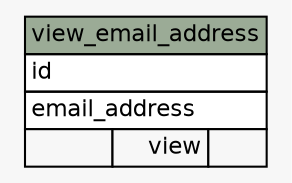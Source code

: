 // dot 2.38.0 on Linux 3.19.0-18-generic
// SchemaSpy rev 590
digraph "view_email_address" {
  graph [
    rankdir="RL"
    bgcolor="#f7f7f7"
    nodesep="0.18"
    ranksep="0.46"
    fontname="Helvetica"
    fontsize="11"
  ];
  node [
    fontname="Helvetica"
    fontsize="11"
    shape="plaintext"
  ];
  edge [
    arrowsize="0.8"
  ];
  "view_email_address" [
    label=<
    <TABLE BORDER="0" CELLBORDER="1" CELLSPACING="0" BGCOLOR="#ffffff">
      <TR><TD COLSPAN="3" BGCOLOR="#9bab96" ALIGN="CENTER">view_email_address</TD></TR>
      <TR><TD PORT="id" COLSPAN="3" ALIGN="LEFT">id</TD></TR>
      <TR><TD PORT="email_address" COLSPAN="3" ALIGN="LEFT">email_address</TD></TR>
      <TR><TD ALIGN="LEFT" BGCOLOR="#f7f7f7">  </TD><TD ALIGN="RIGHT" BGCOLOR="#f7f7f7">view</TD><TD ALIGN="RIGHT" BGCOLOR="#f7f7f7">  </TD></TR>
    </TABLE>>
    URL="tables/view_email_address.html"
    tooltip="view_email_address"
  ];
}
